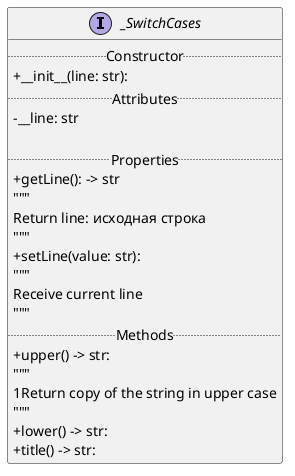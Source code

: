 @startuml
skinparam classAttributeIconSize 0
interface _SwitchCases {
    .. Constructor ..
    +__init__(line: str):
    .. Attributes ..
    -__line: str

    .. Properties ..
    + getLine(): -> str
    """
    Return line: исходная строка
    """
    + setLine(value: str):
    """
    Receive current line
    """
    .. Methods ..
    +upper() -> str:
    """
    1Return copy of the string in upper case
    """
    +lower() -> str:
    +title() -> str:
}
@enduml
